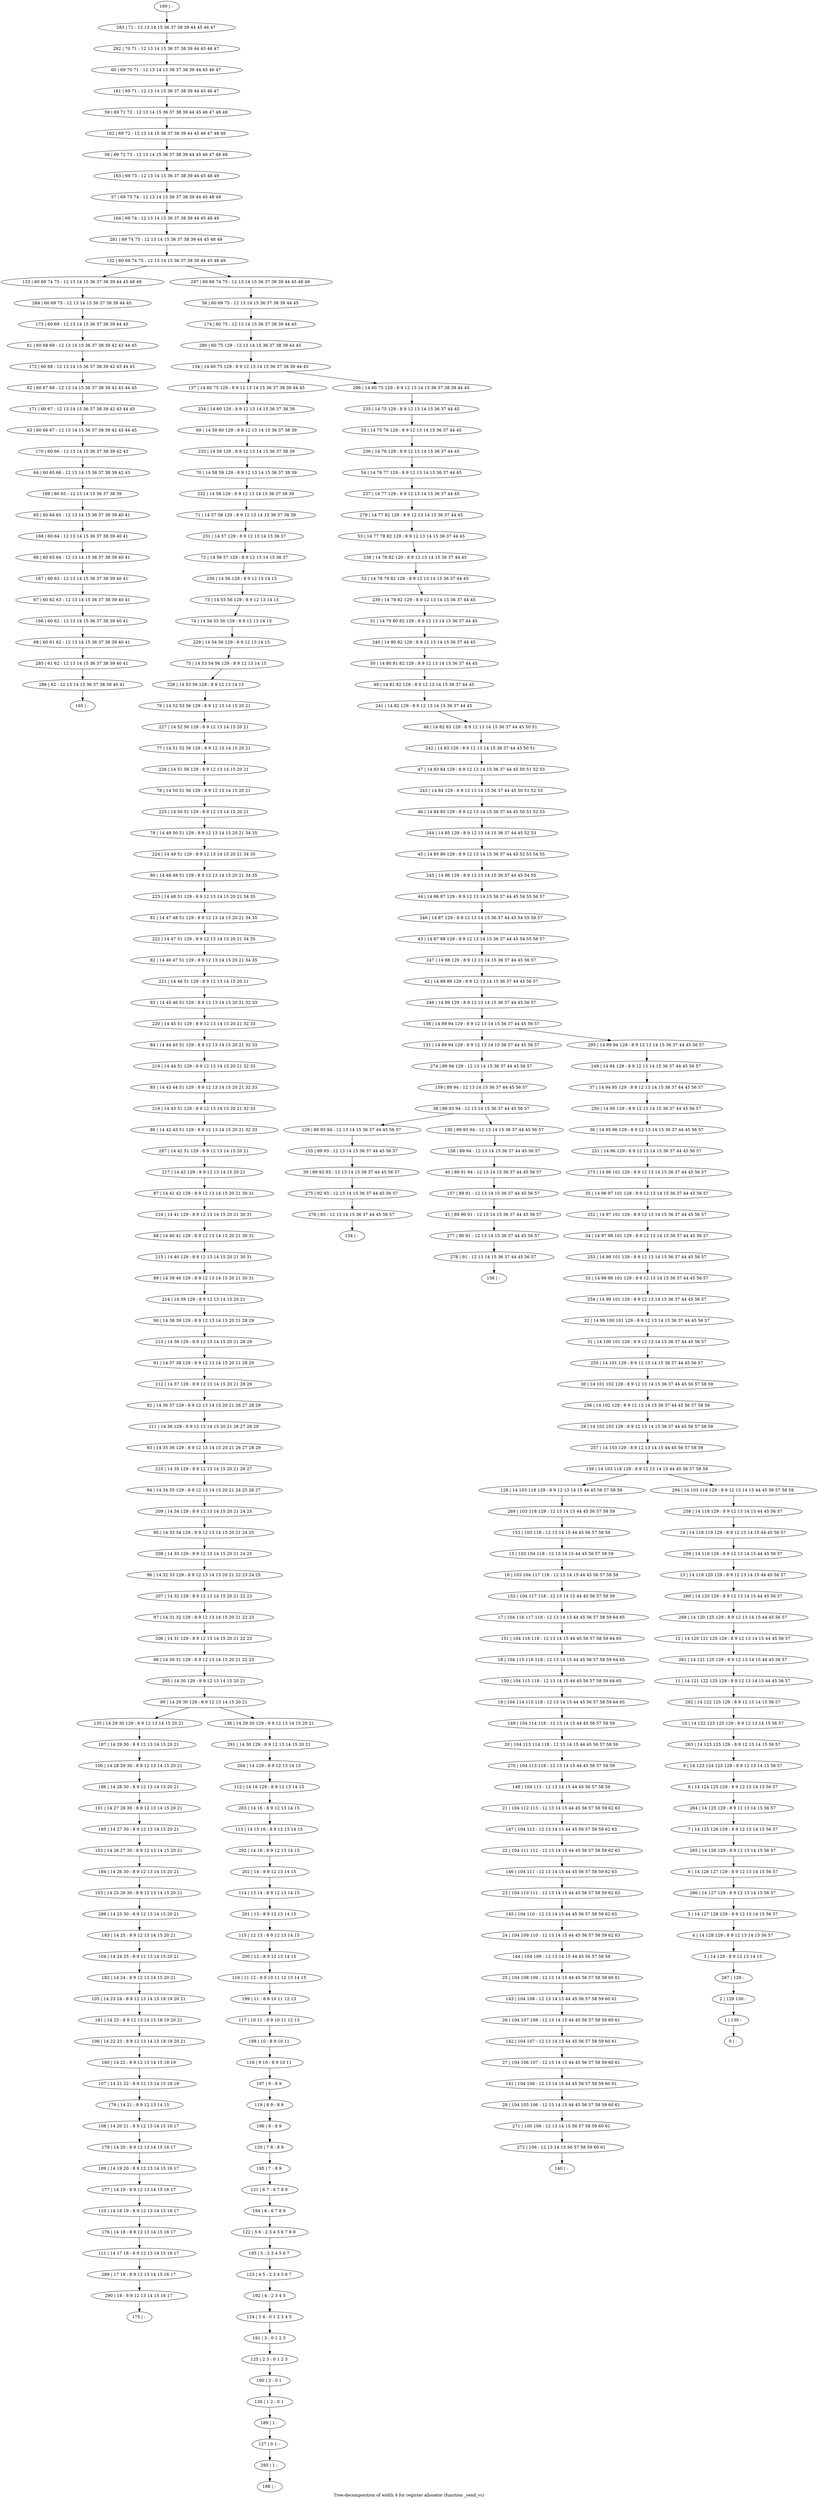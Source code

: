 digraph G {
graph [label="Tree-decomposition of width 4 for register allocator (function _send_vc)"]
0[label="0 | : "];
1[label="1 | 130 : "];
2[label="2 | 129 130 : "];
3[label="3 | 14 129 : 8 9 12 13 14 15 "];
4[label="4 | 14 128 129 : 8 9 12 13 14 15 56 57 "];
5[label="5 | 14 127 128 129 : 8 9 12 13 14 15 56 57 "];
6[label="6 | 14 126 127 129 : 8 9 12 13 14 15 56 57 "];
7[label="7 | 14 125 126 129 : 8 9 12 13 14 15 56 57 "];
8[label="8 | 14 124 125 129 : 8 9 12 13 14 15 56 57 "];
9[label="9 | 14 123 124 125 129 : 8 9 12 13 14 15 56 57 "];
10[label="10 | 14 122 123 125 129 : 8 9 12 13 14 15 56 57 "];
11[label="11 | 14 121 122 125 129 : 8 9 12 13 14 15 44 45 56 57 "];
12[label="12 | 14 120 121 125 129 : 8 9 12 13 14 15 44 45 56 57 "];
13[label="13 | 14 119 120 129 : 8 9 12 13 14 15 44 45 56 57 "];
14[label="14 | 14 118 119 129 : 8 9 12 13 14 15 44 45 56 57 "];
15[label="15 | 103 104 118 : 12 13 14 15 44 45 56 57 58 59 "];
16[label="16 | 103 104 117 118 : 12 13 14 15 44 45 56 57 58 59 "];
17[label="17 | 104 116 117 118 : 12 13 14 15 44 45 56 57 58 59 64 65 "];
18[label="18 | 104 115 116 118 : 12 13 14 15 44 45 56 57 58 59 64 65 "];
19[label="19 | 104 114 115 118 : 12 13 14 15 44 45 56 57 58 59 64 65 "];
20[label="20 | 104 113 114 118 : 12 13 14 15 44 45 56 57 58 59 "];
21[label="21 | 104 112 113 : 12 13 14 15 44 45 56 57 58 59 62 63 "];
22[label="22 | 104 111 112 : 12 13 14 15 44 45 56 57 58 59 62 63 "];
23[label="23 | 104 110 111 : 12 13 14 15 44 45 56 57 58 59 62 63 "];
24[label="24 | 104 109 110 : 12 13 14 15 44 45 56 57 58 59 62 63 "];
25[label="25 | 104 108 109 : 12 13 14 15 44 45 56 57 58 59 60 61 "];
26[label="26 | 104 107 108 : 12 13 14 15 44 45 56 57 58 59 60 61 "];
27[label="27 | 104 106 107 : 12 13 14 15 44 45 56 57 58 59 60 61 "];
28[label="28 | 104 105 106 : 12 13 14 15 44 45 56 57 58 59 60 61 "];
29[label="29 | 14 102 103 129 : 8 9 12 13 14 15 36 37 44 45 56 57 58 59 "];
30[label="30 | 14 101 102 129 : 8 9 12 13 14 15 36 37 44 45 56 57 58 59 "];
31[label="31 | 14 100 101 129 : 8 9 12 13 14 15 36 37 44 45 56 57 "];
32[label="32 | 14 99 100 101 129 : 8 9 12 13 14 15 36 37 44 45 56 57 "];
33[label="33 | 14 98 99 101 129 : 8 9 12 13 14 15 36 37 44 45 56 57 "];
34[label="34 | 14 97 98 101 129 : 8 9 12 13 14 15 36 37 44 45 56 57 "];
35[label="35 | 14 96 97 101 129 : 8 9 12 13 14 15 36 37 44 45 56 57 "];
36[label="36 | 14 95 96 129 : 8 9 12 13 14 15 36 37 44 45 56 57 "];
37[label="37 | 14 94 95 129 : 8 9 12 13 14 15 36 37 44 45 56 57 "];
38[label="38 | 89 93 94 : 12 13 14 15 36 37 44 45 56 57 "];
39[label="39 | 89 92 93 : 12 13 14 15 36 37 44 45 56 57 "];
40[label="40 | 89 91 94 : 12 13 14 15 36 37 44 45 56 57 "];
41[label="41 | 89 90 91 : 12 13 14 15 36 37 44 45 56 57 "];
42[label="42 | 14 88 89 129 : 8 9 12 13 14 15 36 37 44 45 56 57 "];
43[label="43 | 14 87 88 129 : 8 9 12 13 14 15 36 37 44 45 54 55 56 57 "];
44[label="44 | 14 86 87 129 : 8 9 12 13 14 15 36 37 44 45 54 55 56 57 "];
45[label="45 | 14 85 86 129 : 8 9 12 13 14 15 36 37 44 45 52 53 54 55 "];
46[label="46 | 14 84 85 129 : 8 9 12 13 14 15 36 37 44 45 50 51 52 53 "];
47[label="47 | 14 83 84 129 : 8 9 12 13 14 15 36 37 44 45 50 51 52 53 "];
48[label="48 | 14 82 83 129 : 8 9 12 13 14 15 36 37 44 45 50 51 "];
49[label="49 | 14 81 82 129 : 8 9 12 13 14 15 36 37 44 45 "];
50[label="50 | 14 80 81 82 129 : 8 9 12 13 14 15 36 37 44 45 "];
51[label="51 | 14 79 80 82 129 : 8 9 12 13 14 15 36 37 44 45 "];
52[label="52 | 14 78 79 82 129 : 8 9 12 13 14 15 36 37 44 45 "];
53[label="53 | 14 77 78 82 129 : 8 9 12 13 14 15 36 37 44 45 "];
54[label="54 | 14 76 77 129 : 8 9 12 13 14 15 36 37 44 45 "];
55[label="55 | 14 75 76 129 : 8 9 12 13 14 15 36 37 44 45 "];
56[label="56 | 60 69 75 : 12 13 14 15 36 37 38 39 44 45 "];
57[label="57 | 69 73 74 : 12 13 14 15 36 37 38 39 44 45 48 49 "];
58[label="58 | 69 72 73 : 12 13 14 15 36 37 38 39 44 45 46 47 48 49 "];
59[label="59 | 69 71 72 : 12 13 14 15 36 37 38 39 44 45 46 47 48 49 "];
60[label="60 | 69 70 71 : 12 13 14 15 36 37 38 39 44 45 46 47 "];
61[label="61 | 60 68 69 : 12 13 14 15 36 37 38 39 42 43 44 45 "];
62[label="62 | 60 67 68 : 12 13 14 15 36 37 38 39 42 43 44 45 "];
63[label="63 | 60 66 67 : 12 13 14 15 36 37 38 39 42 43 44 45 "];
64[label="64 | 60 65 66 : 12 13 14 15 36 37 38 39 42 43 "];
65[label="65 | 60 64 65 : 12 13 14 15 36 37 38 39 40 41 "];
66[label="66 | 60 63 64 : 12 13 14 15 36 37 38 39 40 41 "];
67[label="67 | 60 62 63 : 12 13 14 15 36 37 38 39 40 41 "];
68[label="68 | 60 61 62 : 12 13 14 15 36 37 38 39 40 41 "];
69[label="69 | 14 59 60 129 : 8 9 12 13 14 15 36 37 38 39 "];
70[label="70 | 14 58 59 129 : 8 9 12 13 14 15 36 37 38 39 "];
71[label="71 | 14 57 58 129 : 8 9 12 13 14 15 36 37 38 39 "];
72[label="72 | 14 56 57 129 : 8 9 12 13 14 15 36 37 "];
73[label="73 | 14 55 56 129 : 8 9 12 13 14 15 "];
74[label="74 | 14 54 55 56 129 : 8 9 12 13 14 15 "];
75[label="75 | 14 53 54 56 129 : 8 9 12 13 14 15 "];
76[label="76 | 14 52 53 56 129 : 8 9 12 13 14 15 20 21 "];
77[label="77 | 14 51 52 56 129 : 8 9 12 13 14 15 20 21 "];
78[label="78 | 14 50 51 56 129 : 8 9 12 13 14 15 20 21 "];
79[label="79 | 14 49 50 51 129 : 8 9 12 13 14 15 20 21 34 35 "];
80[label="80 | 14 48 49 51 129 : 8 9 12 13 14 15 20 21 34 35 "];
81[label="81 | 14 47 48 51 129 : 8 9 12 13 14 15 20 21 34 35 "];
82[label="82 | 14 46 47 51 129 : 8 9 12 13 14 15 20 21 34 35 "];
83[label="83 | 14 45 46 51 129 : 8 9 12 13 14 15 20 21 32 33 "];
84[label="84 | 14 44 45 51 129 : 8 9 12 13 14 15 20 21 32 33 "];
85[label="85 | 14 43 44 51 129 : 8 9 12 13 14 15 20 21 32 33 "];
86[label="86 | 14 42 43 51 129 : 8 9 12 13 14 15 20 21 32 33 "];
87[label="87 | 14 41 42 129 : 8 9 12 13 14 15 20 21 30 31 "];
88[label="88 | 14 40 41 129 : 8 9 12 13 14 15 20 21 30 31 "];
89[label="89 | 14 39 40 129 : 8 9 12 13 14 15 20 21 30 31 "];
90[label="90 | 14 38 39 129 : 8 9 12 13 14 15 20 21 28 29 "];
91[label="91 | 14 37 38 129 : 8 9 12 13 14 15 20 21 28 29 "];
92[label="92 | 14 36 37 129 : 8 9 12 13 14 15 20 21 26 27 28 29 "];
93[label="93 | 14 35 36 129 : 8 9 12 13 14 15 20 21 26 27 28 29 "];
94[label="94 | 14 34 35 129 : 8 9 12 13 14 15 20 21 24 25 26 27 "];
95[label="95 | 14 33 34 129 : 8 9 12 13 14 15 20 21 24 25 "];
96[label="96 | 14 32 33 129 : 8 9 12 13 14 15 20 21 22 23 24 25 "];
97[label="97 | 14 31 32 129 : 8 9 12 13 14 15 20 21 22 23 "];
98[label="98 | 14 30 31 129 : 8 9 12 13 14 15 20 21 22 23 "];
99[label="99 | 14 29 30 129 : 8 9 12 13 14 15 20 21 "];
100[label="100 | 14 28 29 30 : 8 9 12 13 14 15 20 21 "];
101[label="101 | 14 27 28 30 : 8 9 12 13 14 15 20 21 "];
102[label="102 | 14 26 27 30 : 8 9 12 13 14 15 20 21 "];
103[label="103 | 14 25 26 30 : 8 9 12 13 14 15 20 21 "];
104[label="104 | 14 24 25 : 8 9 12 13 14 15 20 21 "];
105[label="105 | 14 23 24 : 8 9 12 13 14 15 18 19 20 21 "];
106[label="106 | 14 22 23 : 8 9 12 13 14 15 18 19 20 21 "];
107[label="107 | 14 21 22 : 8 9 12 13 14 15 18 19 "];
108[label="108 | 14 20 21 : 8 9 12 13 14 15 16 17 "];
109[label="109 | 14 19 20 : 8 9 12 13 14 15 16 17 "];
110[label="110 | 14 18 19 : 8 9 12 13 14 15 16 17 "];
111[label="111 | 14 17 18 : 8 9 12 13 14 15 16 17 "];
112[label="112 | 14 16 129 : 8 9 12 13 14 15 "];
113[label="113 | 14 15 16 : 8 9 12 13 14 15 "];
114[label="114 | 13 14 : 8 9 12 13 14 15 "];
115[label="115 | 12 13 : 8 9 12 13 14 15 "];
116[label="116 | 11 12 : 8 9 10 11 12 13 14 15 "];
117[label="117 | 10 11 : 8 9 10 11 12 13 "];
118[label="118 | 9 10 : 8 9 10 11 "];
119[label="119 | 8 9 : 8 9 "];
120[label="120 | 7 8 : 8 9 "];
121[label="121 | 6 7 : 6 7 8 9 "];
122[label="122 | 5 6 : 2 3 4 5 6 7 8 9 "];
123[label="123 | 4 5 : 2 3 4 5 6 7 "];
124[label="124 | 3 4 : 0 1 2 3 4 5 "];
125[label="125 | 2 3 : 0 1 2 3 "];
126[label="126 | 1 2 : 0 1 "];
127[label="127 | 0 1 : "];
128[label="128 | 14 103 118 129 : 8 9 12 13 14 15 44 45 56 57 58 59 "];
129[label="129 | 89 93 94 : 12 13 14 15 36 37 44 45 56 57 "];
130[label="130 | 89 93 94 : 12 13 14 15 36 37 44 45 56 57 "];
131[label="131 | 14 89 94 129 : 8 9 12 13 14 15 36 37 44 45 56 57 "];
132[label="132 | 60 69 74 75 : 12 13 14 15 36 37 38 39 44 45 48 49 "];
133[label="133 | 60 69 74 75 : 12 13 14 15 36 37 38 39 44 45 48 49 "];
134[label="134 | 14 60 75 129 : 8 9 12 13 14 15 36 37 38 39 44 45 "];
135[label="135 | 14 29 30 129 : 8 9 12 13 14 15 20 21 "];
136[label="136 | 14 29 30 129 : 8 9 12 13 14 15 20 21 "];
137[label="137 | 14 60 75 129 : 8 9 12 13 14 15 36 37 38 39 44 45 "];
138[label="138 | 14 89 94 129 : 8 9 12 13 14 15 36 37 44 45 56 57 "];
139[label="139 | 14 103 118 129 : 8 9 12 13 14 15 44 45 56 57 58 59 "];
140[label="140 | : "];
141[label="141 | 104 106 : 12 13 14 15 44 45 56 57 58 59 60 61 "];
142[label="142 | 104 107 : 12 13 14 15 44 45 56 57 58 59 60 61 "];
143[label="143 | 104 108 : 12 13 14 15 44 45 56 57 58 59 60 61 "];
144[label="144 | 104 109 : 12 13 14 15 44 45 56 57 58 59 "];
145[label="145 | 104 110 : 12 13 14 15 44 45 56 57 58 59 62 63 "];
146[label="146 | 104 111 : 12 13 14 15 44 45 56 57 58 59 62 63 "];
147[label="147 | 104 112 : 12 13 14 15 44 45 56 57 58 59 62 63 "];
148[label="148 | 104 113 : 12 13 14 15 44 45 56 57 58 59 "];
149[label="149 | 104 114 118 : 12 13 14 15 44 45 56 57 58 59 "];
150[label="150 | 104 115 118 : 12 13 14 15 44 45 56 57 58 59 64 65 "];
151[label="151 | 104 116 118 : 12 13 14 15 44 45 56 57 58 59 64 65 "];
152[label="152 | 104 117 118 : 12 13 14 15 44 45 56 57 58 59 "];
153[label="153 | 103 118 : 12 13 14 15 44 45 56 57 58 59 "];
154[label="154 | : "];
155[label="155 | 89 93 : 12 13 14 15 36 37 44 45 56 57 "];
156[label="156 | : "];
157[label="157 | 89 91 : 12 13 14 15 36 37 44 45 56 57 "];
158[label="158 | 89 94 : 12 13 14 15 36 37 44 45 56 57 "];
159[label="159 | 89 94 : 12 13 14 15 36 37 44 45 56 57 "];
160[label="160 | : "];
161[label="161 | 69 71 : 12 13 14 15 36 37 38 39 44 45 46 47 "];
162[label="162 | 69 72 : 12 13 14 15 36 37 38 39 44 45 46 47 48 49 "];
163[label="163 | 69 73 : 12 13 14 15 36 37 38 39 44 45 48 49 "];
164[label="164 | 69 74 : 12 13 14 15 36 37 38 39 44 45 48 49 "];
165[label="165 | : "];
166[label="166 | 60 62 : 12 13 14 15 36 37 38 39 40 41 "];
167[label="167 | 60 63 : 12 13 14 15 36 37 38 39 40 41 "];
168[label="168 | 60 64 : 12 13 14 15 36 37 38 39 40 41 "];
169[label="169 | 60 65 : 12 13 14 15 36 37 38 39 "];
170[label="170 | 60 66 : 12 13 14 15 36 37 38 39 42 43 "];
171[label="171 | 60 67 : 12 13 14 15 36 37 38 39 42 43 44 45 "];
172[label="172 | 60 68 : 12 13 14 15 36 37 38 39 42 43 44 45 "];
173[label="173 | 60 69 : 12 13 14 15 36 37 38 39 44 45 "];
174[label="174 | 60 75 : 12 13 14 15 36 37 38 39 44 45 "];
175[label="175 | : "];
176[label="176 | 14 18 : 8 9 12 13 14 15 16 17 "];
177[label="177 | 14 19 : 8 9 12 13 14 15 16 17 "];
178[label="178 | 14 20 : 8 9 12 13 14 15 16 17 "];
179[label="179 | 14 21 : 8 9 12 13 14 15 "];
180[label="180 | 14 22 : 8 9 12 13 14 15 18 19 "];
181[label="181 | 14 23 : 8 9 12 13 14 15 18 19 20 21 "];
182[label="182 | 14 24 : 8 9 12 13 14 15 20 21 "];
183[label="183 | 14 25 : 8 9 12 13 14 15 20 21 "];
184[label="184 | 14 26 30 : 8 9 12 13 14 15 20 21 "];
185[label="185 | 14 27 30 : 8 9 12 13 14 15 20 21 "];
186[label="186 | 14 28 30 : 8 9 12 13 14 15 20 21 "];
187[label="187 | 14 29 30 : 8 9 12 13 14 15 20 21 "];
188[label="188 | : "];
189[label="189 | 1 : "];
190[label="190 | 2 : 0 1 "];
191[label="191 | 3 : 0 1 2 3 "];
192[label="192 | 4 : 2 3 4 5 "];
193[label="193 | 5 : 2 3 4 5 6 7 "];
194[label="194 | 6 : 6 7 8 9 "];
195[label="195 | 7 : 8 9 "];
196[label="196 | 8 : 8 9 "];
197[label="197 | 9 : 8 9 "];
198[label="198 | 10 : 8 9 10 11 "];
199[label="199 | 11 : 8 9 10 11 12 13 "];
200[label="200 | 12 : 8 9 12 13 14 15 "];
201[label="201 | 13 : 8 9 12 13 14 15 "];
202[label="202 | 14 : 8 9 12 13 14 15 "];
203[label="203 | 14 16 : 8 9 12 13 14 15 "];
204[label="204 | 14 129 : 8 9 12 13 14 15 "];
205[label="205 | 14 30 129 : 8 9 12 13 14 15 20 21 "];
206[label="206 | 14 31 129 : 8 9 12 13 14 15 20 21 22 23 "];
207[label="207 | 14 32 129 : 8 9 12 13 14 15 20 21 22 23 "];
208[label="208 | 14 33 129 : 8 9 12 13 14 15 20 21 24 25 "];
209[label="209 | 14 34 129 : 8 9 12 13 14 15 20 21 24 25 "];
210[label="210 | 14 35 129 : 8 9 12 13 14 15 20 21 26 27 "];
211[label="211 | 14 36 129 : 8 9 12 13 14 15 20 21 26 27 28 29 "];
212[label="212 | 14 37 129 : 8 9 12 13 14 15 20 21 28 29 "];
213[label="213 | 14 38 129 : 8 9 12 13 14 15 20 21 28 29 "];
214[label="214 | 14 39 129 : 8 9 12 13 14 15 20 21 "];
215[label="215 | 14 40 129 : 8 9 12 13 14 15 20 21 30 31 "];
216[label="216 | 14 41 129 : 8 9 12 13 14 15 20 21 30 31 "];
217[label="217 | 14 42 129 : 8 9 12 13 14 15 20 21 "];
218[label="218 | 14 43 51 129 : 8 9 12 13 14 15 20 21 32 33 "];
219[label="219 | 14 44 51 129 : 8 9 12 13 14 15 20 21 32 33 "];
220[label="220 | 14 45 51 129 : 8 9 12 13 14 15 20 21 32 33 "];
221[label="221 | 14 46 51 129 : 8 9 12 13 14 15 20 21 "];
222[label="222 | 14 47 51 129 : 8 9 12 13 14 15 20 21 34 35 "];
223[label="223 | 14 48 51 129 : 8 9 12 13 14 15 20 21 34 35 "];
224[label="224 | 14 49 51 129 : 8 9 12 13 14 15 20 21 34 35 "];
225[label="225 | 14 50 51 129 : 8 9 12 13 14 15 20 21 "];
226[label="226 | 14 51 56 129 : 8 9 12 13 14 15 20 21 "];
227[label="227 | 14 52 56 129 : 8 9 12 13 14 15 20 21 "];
228[label="228 | 14 53 56 129 : 8 9 12 13 14 15 "];
229[label="229 | 14 54 56 129 : 8 9 12 13 14 15 "];
230[label="230 | 14 56 129 : 8 9 12 13 14 15 "];
231[label="231 | 14 57 129 : 8 9 12 13 14 15 36 37 "];
232[label="232 | 14 58 129 : 8 9 12 13 14 15 36 37 38 39 "];
233[label="233 | 14 59 129 : 8 9 12 13 14 15 36 37 38 39 "];
234[label="234 | 14 60 129 : 8 9 12 13 14 15 36 37 38 39 "];
235[label="235 | 14 75 129 : 8 9 12 13 14 15 36 37 44 45 "];
236[label="236 | 14 76 129 : 8 9 12 13 14 15 36 37 44 45 "];
237[label="237 | 14 77 129 : 8 9 12 13 14 15 36 37 44 45 "];
238[label="238 | 14 78 82 129 : 8 9 12 13 14 15 36 37 44 45 "];
239[label="239 | 14 79 82 129 : 8 9 12 13 14 15 36 37 44 45 "];
240[label="240 | 14 80 82 129 : 8 9 12 13 14 15 36 37 44 45 "];
241[label="241 | 14 82 129 : 8 9 12 13 14 15 36 37 44 45 "];
242[label="242 | 14 83 129 : 8 9 12 13 14 15 36 37 44 45 50 51 "];
243[label="243 | 14 84 129 : 8 9 12 13 14 15 36 37 44 45 50 51 52 53 "];
244[label="244 | 14 85 129 : 8 9 12 13 14 15 36 37 44 45 52 53 "];
245[label="245 | 14 86 129 : 8 9 12 13 14 15 36 37 44 45 54 55 "];
246[label="246 | 14 87 129 : 8 9 12 13 14 15 36 37 44 45 54 55 56 57 "];
247[label="247 | 14 88 129 : 8 9 12 13 14 15 36 37 44 45 56 57 "];
248[label="248 | 14 89 129 : 8 9 12 13 14 15 36 37 44 45 56 57 "];
249[label="249 | 14 94 129 : 8 9 12 13 14 15 36 37 44 45 56 57 "];
250[label="250 | 14 95 129 : 8 9 12 13 14 15 36 37 44 45 56 57 "];
251[label="251 | 14 96 129 : 8 9 12 13 14 15 36 37 44 45 56 57 "];
252[label="252 | 14 97 101 129 : 8 9 12 13 14 15 36 37 44 45 56 57 "];
253[label="253 | 14 98 101 129 : 8 9 12 13 14 15 36 37 44 45 56 57 "];
254[label="254 | 14 99 101 129 : 8 9 12 13 14 15 36 37 44 45 56 57 "];
255[label="255 | 14 101 129 : 8 9 12 13 14 15 36 37 44 45 56 57 "];
256[label="256 | 14 102 129 : 8 9 12 13 14 15 36 37 44 45 56 57 58 59 "];
257[label="257 | 14 103 129 : 8 9 12 13 14 15 44 45 56 57 58 59 "];
258[label="258 | 14 118 129 : 8 9 12 13 14 15 44 45 56 57 "];
259[label="259 | 14 119 129 : 8 9 12 13 14 15 44 45 56 57 "];
260[label="260 | 14 120 129 : 8 9 12 13 14 15 44 45 56 57 "];
261[label="261 | 14 121 125 129 : 8 9 12 13 14 15 44 45 56 57 "];
262[label="262 | 14 122 125 129 : 8 9 12 13 14 15 56 57 "];
263[label="263 | 14 123 125 129 : 8 9 12 13 14 15 56 57 "];
264[label="264 | 14 125 129 : 8 9 12 13 14 15 56 57 "];
265[label="265 | 14 126 129 : 8 9 12 13 14 15 56 57 "];
266[label="266 | 14 127 129 : 8 9 12 13 14 15 56 57 "];
267[label="267 | 129 : "];
268[label="268 | 14 120 125 129 : 8 9 12 13 14 15 44 45 56 57 "];
269[label="269 | 103 118 129 : 12 13 14 15 44 45 56 57 58 59 "];
270[label="270 | 104 113 118 : 12 13 14 15 44 45 56 57 58 59 "];
271[label="271 | 105 106 : 12 13 14 15 56 57 58 59 60 61 "];
272[label="272 | 106 : 12 13 14 15 56 57 58 59 60 61 "];
273[label="273 | 14 96 101 129 : 8 9 12 13 14 15 36 37 44 45 56 57 "];
274[label="274 | 89 94 129 : 12 13 14 15 36 37 44 45 56 57 "];
275[label="275 | 92 93 : 12 13 14 15 36 37 44 45 56 57 "];
276[label="276 | 93 : 12 13 14 15 36 37 44 45 56 57 "];
277[label="277 | 90 91 : 12 13 14 15 36 37 44 45 56 57 "];
278[label="278 | 91 : 12 13 14 15 36 37 44 45 56 57 "];
279[label="279 | 14 77 82 129 : 8 9 12 13 14 15 36 37 44 45 "];
280[label="280 | 60 75 129 : 12 13 14 15 36 37 38 39 44 45 "];
281[label="281 | 69 74 75 : 12 13 14 15 36 37 38 39 44 45 48 49 "];
282[label="282 | 70 71 : 12 13 14 15 36 37 38 39 44 45 46 47 "];
283[label="283 | 71 : 12 13 14 15 36 37 38 39 44 45 46 47 "];
284[label="284 | 60 69 75 : 12 13 14 15 36 37 38 39 44 45 "];
285[label="285 | 61 62 : 12 13 14 15 36 37 38 39 40 41 "];
286[label="286 | 62 : 12 13 14 15 36 37 38 39 40 41 "];
287[label="287 | 14 42 51 129 : 8 9 12 13 14 15 20 21 "];
288[label="288 | 14 25 30 : 8 9 12 13 14 15 20 21 "];
289[label="289 | 17 18 : 8 9 12 13 14 15 16 17 "];
290[label="290 | 18 : 8 9 12 13 14 15 16 17 "];
291[label="291 | 14 30 129 : 8 9 12 13 14 15 20 21 "];
292[label="292 | 14 16 : 8 9 12 13 14 15 "];
293[label="293 | 1 : "];
294[label="294 | 14 103 118 129 : 8 9 12 13 14 15 44 45 56 57 58 59 "];
295[label="295 | 14 89 94 129 : 8 9 12 13 14 15 36 37 44 45 56 57 "];
296[label="296 | 14 60 75 129 : 8 9 12 13 14 15 36 37 38 39 44 45 "];
297[label="297 | 60 69 74 75 : 12 13 14 15 36 37 38 39 44 45 48 49 "];
15->16 ;
73->74 ;
38->129 ;
38->130 ;
99->135 ;
99->136 ;
141->28 ;
27->141 ;
142->27 ;
26->142 ;
143->26 ;
25->143 ;
144->25 ;
24->144 ;
145->24 ;
23->145 ;
146->23 ;
22->146 ;
147->22 ;
21->147 ;
148->21 ;
149->20 ;
19->149 ;
150->19 ;
18->150 ;
151->18 ;
17->151 ;
152->17 ;
16->152 ;
153->15 ;
155->39 ;
129->155 ;
157->41 ;
40->157 ;
158->40 ;
130->158 ;
159->38 ;
166->68 ;
67->166 ;
167->67 ;
66->167 ;
168->66 ;
65->168 ;
169->65 ;
64->169 ;
170->64 ;
63->170 ;
171->63 ;
62->171 ;
172->62 ;
61->172 ;
173->61 ;
176->111 ;
110->176 ;
177->110 ;
109->177 ;
178->109 ;
108->178 ;
179->108 ;
107->179 ;
180->107 ;
106->180 ;
181->106 ;
105->181 ;
182->105 ;
104->182 ;
183->104 ;
184->103 ;
102->184 ;
185->102 ;
101->185 ;
186->101 ;
100->186 ;
187->100 ;
135->187 ;
189->127 ;
126->189 ;
190->126 ;
125->190 ;
191->125 ;
124->191 ;
192->124 ;
123->192 ;
193->123 ;
122->193 ;
194->122 ;
121->194 ;
195->121 ;
120->195 ;
196->120 ;
119->196 ;
197->119 ;
118->197 ;
198->118 ;
117->198 ;
199->117 ;
116->199 ;
200->116 ;
115->200 ;
201->115 ;
114->201 ;
202->114 ;
203->113 ;
112->203 ;
204->112 ;
205->99 ;
98->205 ;
206->98 ;
97->206 ;
207->97 ;
96->207 ;
208->96 ;
95->208 ;
209->95 ;
94->209 ;
210->94 ;
93->210 ;
211->93 ;
92->211 ;
212->92 ;
91->212 ;
213->91 ;
90->213 ;
214->90 ;
89->214 ;
215->89 ;
88->215 ;
216->88 ;
87->216 ;
217->87 ;
218->86 ;
85->218 ;
219->85 ;
84->219 ;
220->84 ;
83->220 ;
221->83 ;
82->221 ;
222->82 ;
81->222 ;
223->81 ;
80->223 ;
224->80 ;
79->224 ;
225->79 ;
78->225 ;
226->78 ;
77->226 ;
227->77 ;
76->227 ;
228->76 ;
75->228 ;
229->75 ;
74->229 ;
230->73 ;
72->230 ;
231->72 ;
71->231 ;
232->71 ;
70->232 ;
233->70 ;
69->233 ;
234->69 ;
137->234 ;
269->153 ;
128->269 ;
270->148 ;
20->270 ;
28->271 ;
272->140 ;
271->272 ;
274->159 ;
131->274 ;
39->275 ;
276->154 ;
275->276 ;
41->277 ;
278->156 ;
277->278 ;
284->173 ;
133->284 ;
68->285 ;
286->165 ;
285->286 ;
287->217 ;
86->287 ;
288->183 ;
103->288 ;
111->289 ;
290->175 ;
289->290 ;
291->204 ;
136->291 ;
292->202 ;
113->292 ;
293->188 ;
127->293 ;
160->283 ;
283->282 ;
282->60 ;
60->161 ;
161->59 ;
59->162 ;
162->58 ;
58->163 ;
163->57 ;
57->164 ;
164->281 ;
281->132 ;
56->174 ;
174->280 ;
280->134 ;
235->55 ;
55->236 ;
236->54 ;
54->237 ;
237->279 ;
279->53 ;
53->238 ;
238->52 ;
52->239 ;
239->51 ;
51->240 ;
240->50 ;
50->49 ;
49->241 ;
241->48 ;
48->242 ;
242->47 ;
47->243 ;
243->46 ;
46->244 ;
244->45 ;
45->245 ;
245->44 ;
44->246 ;
246->43 ;
43->247 ;
247->42 ;
42->248 ;
248->138 ;
249->37 ;
37->250 ;
250->36 ;
36->251 ;
251->273 ;
273->35 ;
35->252 ;
252->34 ;
34->253 ;
253->33 ;
33->254 ;
254->32 ;
32->31 ;
31->255 ;
255->30 ;
30->256 ;
256->29 ;
29->257 ;
257->139 ;
258->14 ;
14->259 ;
259->13 ;
13->260 ;
260->268 ;
268->12 ;
12->261 ;
261->11 ;
11->262 ;
262->10 ;
10->263 ;
263->9 ;
9->8 ;
8->264 ;
264->7 ;
7->265 ;
265->6 ;
6->266 ;
266->5 ;
5->4 ;
4->3 ;
3->267 ;
267->2 ;
2->1 ;
1->0 ;
294->258 ;
295->249 ;
296->235 ;
297->56 ;
139->128 ;
139->294 ;
138->131 ;
138->295 ;
134->137 ;
134->296 ;
132->133 ;
132->297 ;
}
